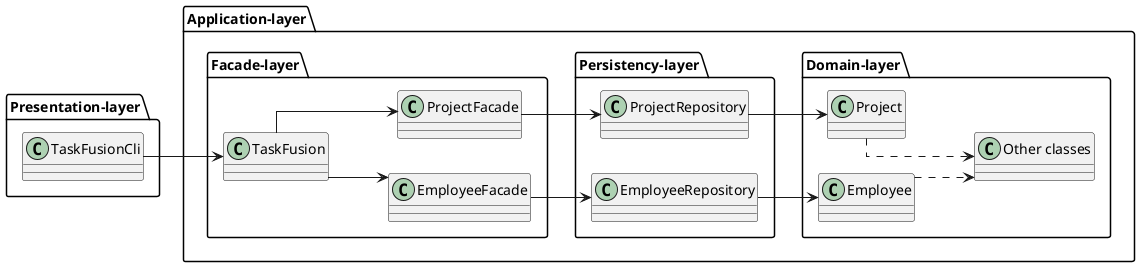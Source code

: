 @startuml ClassDiagram
left to right direction
skinparam linetype ortho


package "Presentation-layer" as PresentationLayer {

    class TaskFusionCli
}

package "Application-layer" {
    


    package "Facade-layer" as FacadeLayer {
        class TaskFusion 
        class EmployeeFacade
        class ProjectFacade 
        TaskFusion --> EmployeeFacade 
        TaskFusion --> ProjectFacade
    }


    package "Persistency-layer" as PersistencyLayer {
        class ProjectRepository
        class EmployeeRepository
    }

    package "Domain-layer" as DomainLayer {
        class Project 
        class Employee
        class "Other classes" as other
    }
}

TaskFusionCli --> TaskFusion 
EmployeeFacade --> EmployeeRepository
EmployeeRepository --> Employee
ProjectFacade --> ProjectRepository
ProjectRepository --> Project

Employee ..> other
Project ..> other

'PresentationLayer --> FacadeLayer
'FacadeLayer --> PersistencyLayer
'PersistencyLayer --> DomainLayer


@enduml